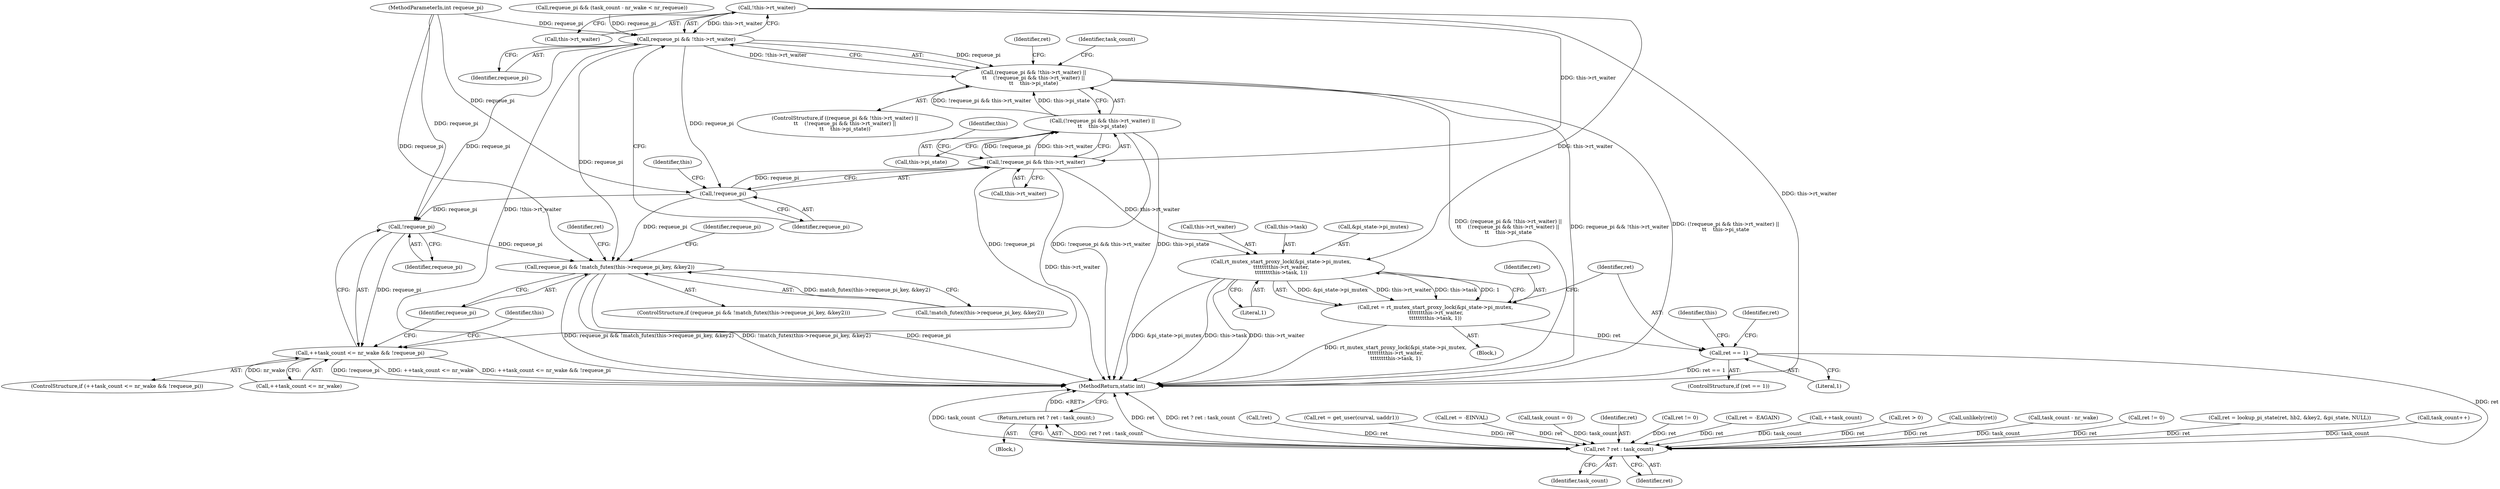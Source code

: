 digraph "0_linux_e9c243a5a6de0be8e584c604d353412584b592f8@pointer" {
"1000410" [label="(Call,!this->rt_waiter)"];
"1000408" [label="(Call,requeue_pi && !this->rt_waiter)"];
"1000407" [label="(Call,(requeue_pi && !this->rt_waiter) ||\n\t\t    (!requeue_pi && this->rt_waiter) ||\n\t\t    this->pi_state)"];
"1000416" [label="(Call,!requeue_pi)"];
"1000415" [label="(Call,!requeue_pi && this->rt_waiter)"];
"1000414" [label="(Call,(!requeue_pi && this->rt_waiter) ||\n\t\t    this->pi_state)"];
"1000431" [label="(Call,++task_count <= nr_wake && !requeue_pi)"];
"1000473" [label="(Call,rt_mutex_start_proxy_lock(&pi_state->pi_mutex,\n\t\t\t\t\t\t\tthis->rt_waiter,\n\t\t\t\t\t\t\tthis->task, 1))"];
"1000471" [label="(Call,ret = rt_mutex_start_proxy_lock(&pi_state->pi_mutex,\n\t\t\t\t\t\t\tthis->rt_waiter,\n\t\t\t\t\t\t\tthis->task, 1))"];
"1000486" [label="(Call,ret == 1)"];
"1000548" [label="(Call,ret ? ret : task_count)"];
"1000547" [label="(Return,return ret ? ret : task_count;)"];
"1000436" [label="(Call,!requeue_pi)"];
"1000443" [label="(Call,requeue_pi && !match_futex(this->requeue_pi_key, &key2))"];
"1000487" [label="(Identifier,ret)"];
"1000125" [label="(Block,)"];
"1000552" [label="(MethodReturn,static int)"];
"1000418" [label="(Call,this->rt_waiter)"];
"1000430" [label="(ControlStructure,if (++task_count <= nr_wake && !requeue_pi))"];
"1000432" [label="(Call,++task_count <= nr_wake)"];
"1000368" [label="(Call,!ret)"];
"1000459" [label="(Identifier,requeue_pi)"];
"1000484" [label="(Literal,1)"];
"1000271" [label="(Call,ret = get_user(curval, uaddr1))"];
"1000478" [label="(Call,this->rt_waiter)"];
"1000411" [label="(Call,this->rt_waiter)"];
"1000415" [label="(Call,!requeue_pi && this->rt_waiter)"];
"1000426" [label="(Identifier,ret)"];
"1000228" [label="(Call,ret = -EINVAL)"];
"1000473" [label="(Call,rt_mutex_start_proxy_lock(&pi_state->pi_mutex,\n\t\t\t\t\t\t\tthis->rt_waiter,\n\t\t\t\t\t\t\tthis->task, 1))"];
"1000472" [label="(Identifier,ret)"];
"1000139" [label="(Call,task_count = 0)"];
"1000442" [label="(ControlStructure,if (requeue_pi && !match_futex(this->requeue_pi_key, &key2)))"];
"1000549" [label="(Identifier,ret)"];
"1000408" [label="(Call,requeue_pi && !this->rt_waiter)"];
"1000491" [label="(Identifier,this)"];
"1000445" [label="(Call,!match_futex(this->requeue_pi_key, &key2))"];
"1000215" [label="(Call,ret != 0)"];
"1000298" [label="(Call,ret = -EAGAIN)"];
"1000437" [label="(Identifier,requeue_pi)"];
"1000547" [label="(Return,return ret ? ret : task_count;)"];
"1000481" [label="(Call,this->task)"];
"1000485" [label="(ControlStructure,if (ret == 1))"];
"1000444" [label="(Identifier,requeue_pi)"];
"1000551" [label="(Identifier,task_count)"];
"1000419" [label="(Identifier,this)"];
"1000433" [label="(Call,++task_count)"];
"1000474" [label="(Call,&pi_state->pi_mutex)"];
"1000326" [label="(Call,ret > 0)"];
"1000304" [label="(Call,requeue_pi && (task_count - nr_wake < nr_requeue))"];
"1000409" [label="(Identifier,requeue_pi)"];
"1000443" [label="(Call,requeue_pi && !match_futex(this->requeue_pi_key, &key2))"];
"1000434" [label="(Identifier,task_count)"];
"1000471" [label="(Call,ret = rt_mutex_start_proxy_lock(&pi_state->pi_mutex,\n\t\t\t\t\t\t\tthis->rt_waiter,\n\t\t\t\t\t\t\tthis->task, 1))"];
"1000431" [label="(Call,++task_count <= nr_wake && !requeue_pi)"];
"1000486" [label="(Call,ret == 1)"];
"1000550" [label="(Identifier,ret)"];
"1000124" [label="(MethodParameterIn,int requeue_pi)"];
"1000436" [label="(Call,!requeue_pi)"];
"1000406" [label="(ControlStructure,if ((requeue_pi && !this->rt_waiter) ||\n\t\t    (!requeue_pi && this->rt_waiter) ||\n\t\t    this->pi_state))"];
"1000422" [label="(Identifier,this)"];
"1000440" [label="(Identifier,this)"];
"1000460" [label="(Block,)"];
"1000263" [label="(Call,unlikely(ret))"];
"1000307" [label="(Call,task_count - nr_wake)"];
"1000414" [label="(Call,(!requeue_pi && this->rt_waiter) ||\n\t\t    this->pi_state)"];
"1000196" [label="(Call,ret != 0)"];
"1000421" [label="(Call,this->pi_state)"];
"1000407" [label="(Call,(requeue_pi && !this->rt_waiter) ||\n\t\t    (!requeue_pi && this->rt_waiter) ||\n\t\t    this->pi_state)"];
"1000417" [label="(Identifier,requeue_pi)"];
"1000500" [label="(Identifier,ret)"];
"1000336" [label="(Call,ret = lookup_pi_state(ret, hb2, &key2, &pi_state, NULL))"];
"1000454" [label="(Identifier,ret)"];
"1000488" [label="(Literal,1)"];
"1000410" [label="(Call,!this->rt_waiter)"];
"1000334" [label="(Call,task_count++)"];
"1000416" [label="(Call,!requeue_pi)"];
"1000548" [label="(Call,ret ? ret : task_count)"];
"1000410" -> "1000408"  [label="AST: "];
"1000410" -> "1000411"  [label="CFG: "];
"1000411" -> "1000410"  [label="AST: "];
"1000408" -> "1000410"  [label="CFG: "];
"1000410" -> "1000552"  [label="DDG: this->rt_waiter"];
"1000410" -> "1000408"  [label="DDG: this->rt_waiter"];
"1000410" -> "1000415"  [label="DDG: this->rt_waiter"];
"1000410" -> "1000473"  [label="DDG: this->rt_waiter"];
"1000408" -> "1000407"  [label="AST: "];
"1000408" -> "1000409"  [label="CFG: "];
"1000409" -> "1000408"  [label="AST: "];
"1000417" -> "1000408"  [label="CFG: "];
"1000407" -> "1000408"  [label="CFG: "];
"1000408" -> "1000552"  [label="DDG: !this->rt_waiter"];
"1000408" -> "1000407"  [label="DDG: requeue_pi"];
"1000408" -> "1000407"  [label="DDG: !this->rt_waiter"];
"1000304" -> "1000408"  [label="DDG: requeue_pi"];
"1000124" -> "1000408"  [label="DDG: requeue_pi"];
"1000408" -> "1000416"  [label="DDG: requeue_pi"];
"1000408" -> "1000436"  [label="DDG: requeue_pi"];
"1000408" -> "1000443"  [label="DDG: requeue_pi"];
"1000407" -> "1000406"  [label="AST: "];
"1000407" -> "1000414"  [label="CFG: "];
"1000414" -> "1000407"  [label="AST: "];
"1000426" -> "1000407"  [label="CFG: "];
"1000434" -> "1000407"  [label="CFG: "];
"1000407" -> "1000552"  [label="DDG: (requeue_pi && !this->rt_waiter) ||\n\t\t    (!requeue_pi && this->rt_waiter) ||\n\t\t    this->pi_state"];
"1000407" -> "1000552"  [label="DDG: requeue_pi && !this->rt_waiter"];
"1000407" -> "1000552"  [label="DDG: (!requeue_pi && this->rt_waiter) ||\n\t\t    this->pi_state"];
"1000414" -> "1000407"  [label="DDG: !requeue_pi && this->rt_waiter"];
"1000414" -> "1000407"  [label="DDG: this->pi_state"];
"1000416" -> "1000415"  [label="AST: "];
"1000416" -> "1000417"  [label="CFG: "];
"1000417" -> "1000416"  [label="AST: "];
"1000419" -> "1000416"  [label="CFG: "];
"1000415" -> "1000416"  [label="CFG: "];
"1000416" -> "1000415"  [label="DDG: requeue_pi"];
"1000124" -> "1000416"  [label="DDG: requeue_pi"];
"1000416" -> "1000436"  [label="DDG: requeue_pi"];
"1000416" -> "1000443"  [label="DDG: requeue_pi"];
"1000415" -> "1000414"  [label="AST: "];
"1000415" -> "1000418"  [label="CFG: "];
"1000418" -> "1000415"  [label="AST: "];
"1000422" -> "1000415"  [label="CFG: "];
"1000414" -> "1000415"  [label="CFG: "];
"1000415" -> "1000552"  [label="DDG: this->rt_waiter"];
"1000415" -> "1000414"  [label="DDG: !requeue_pi"];
"1000415" -> "1000414"  [label="DDG: this->rt_waiter"];
"1000415" -> "1000431"  [label="DDG: !requeue_pi"];
"1000415" -> "1000473"  [label="DDG: this->rt_waiter"];
"1000414" -> "1000421"  [label="CFG: "];
"1000421" -> "1000414"  [label="AST: "];
"1000414" -> "1000552"  [label="DDG: !requeue_pi && this->rt_waiter"];
"1000414" -> "1000552"  [label="DDG: this->pi_state"];
"1000431" -> "1000430"  [label="AST: "];
"1000431" -> "1000432"  [label="CFG: "];
"1000431" -> "1000436"  [label="CFG: "];
"1000432" -> "1000431"  [label="AST: "];
"1000436" -> "1000431"  [label="AST: "];
"1000440" -> "1000431"  [label="CFG: "];
"1000444" -> "1000431"  [label="CFG: "];
"1000431" -> "1000552"  [label="DDG: !requeue_pi"];
"1000431" -> "1000552"  [label="DDG: ++task_count <= nr_wake"];
"1000431" -> "1000552"  [label="DDG: ++task_count <= nr_wake && !requeue_pi"];
"1000432" -> "1000431"  [label="DDG: nr_wake"];
"1000436" -> "1000431"  [label="DDG: requeue_pi"];
"1000473" -> "1000471"  [label="AST: "];
"1000473" -> "1000484"  [label="CFG: "];
"1000474" -> "1000473"  [label="AST: "];
"1000478" -> "1000473"  [label="AST: "];
"1000481" -> "1000473"  [label="AST: "];
"1000484" -> "1000473"  [label="AST: "];
"1000471" -> "1000473"  [label="CFG: "];
"1000473" -> "1000552"  [label="DDG: &pi_state->pi_mutex"];
"1000473" -> "1000552"  [label="DDG: this->task"];
"1000473" -> "1000552"  [label="DDG: this->rt_waiter"];
"1000473" -> "1000471"  [label="DDG: &pi_state->pi_mutex"];
"1000473" -> "1000471"  [label="DDG: this->rt_waiter"];
"1000473" -> "1000471"  [label="DDG: this->task"];
"1000473" -> "1000471"  [label="DDG: 1"];
"1000471" -> "1000460"  [label="AST: "];
"1000472" -> "1000471"  [label="AST: "];
"1000487" -> "1000471"  [label="CFG: "];
"1000471" -> "1000552"  [label="DDG: rt_mutex_start_proxy_lock(&pi_state->pi_mutex,\n\t\t\t\t\t\t\tthis->rt_waiter,\n\t\t\t\t\t\t\tthis->task, 1)"];
"1000471" -> "1000486"  [label="DDG: ret"];
"1000486" -> "1000485"  [label="AST: "];
"1000486" -> "1000488"  [label="CFG: "];
"1000487" -> "1000486"  [label="AST: "];
"1000488" -> "1000486"  [label="AST: "];
"1000491" -> "1000486"  [label="CFG: "];
"1000500" -> "1000486"  [label="CFG: "];
"1000486" -> "1000552"  [label="DDG: ret == 1"];
"1000486" -> "1000548"  [label="DDG: ret"];
"1000548" -> "1000547"  [label="AST: "];
"1000548" -> "1000550"  [label="CFG: "];
"1000548" -> "1000551"  [label="CFG: "];
"1000549" -> "1000548"  [label="AST: "];
"1000550" -> "1000548"  [label="AST: "];
"1000551" -> "1000548"  [label="AST: "];
"1000547" -> "1000548"  [label="CFG: "];
"1000548" -> "1000552"  [label="DDG: ret"];
"1000548" -> "1000552"  [label="DDG: ret ? ret : task_count"];
"1000548" -> "1000552"  [label="DDG: task_count"];
"1000548" -> "1000547"  [label="DDG: ret ? ret : task_count"];
"1000368" -> "1000548"  [label="DDG: ret"];
"1000215" -> "1000548"  [label="DDG: ret"];
"1000298" -> "1000548"  [label="DDG: ret"];
"1000228" -> "1000548"  [label="DDG: ret"];
"1000263" -> "1000548"  [label="DDG: ret"];
"1000196" -> "1000548"  [label="DDG: ret"];
"1000271" -> "1000548"  [label="DDG: ret"];
"1000326" -> "1000548"  [label="DDG: ret"];
"1000336" -> "1000548"  [label="DDG: ret"];
"1000307" -> "1000548"  [label="DDG: task_count"];
"1000334" -> "1000548"  [label="DDG: task_count"];
"1000139" -> "1000548"  [label="DDG: task_count"];
"1000433" -> "1000548"  [label="DDG: task_count"];
"1000547" -> "1000125"  [label="AST: "];
"1000552" -> "1000547"  [label="CFG: "];
"1000547" -> "1000552"  [label="DDG: <RET>"];
"1000436" -> "1000437"  [label="CFG: "];
"1000437" -> "1000436"  [label="AST: "];
"1000124" -> "1000436"  [label="DDG: requeue_pi"];
"1000436" -> "1000443"  [label="DDG: requeue_pi"];
"1000443" -> "1000442"  [label="AST: "];
"1000443" -> "1000444"  [label="CFG: "];
"1000443" -> "1000445"  [label="CFG: "];
"1000444" -> "1000443"  [label="AST: "];
"1000445" -> "1000443"  [label="AST: "];
"1000454" -> "1000443"  [label="CFG: "];
"1000459" -> "1000443"  [label="CFG: "];
"1000443" -> "1000552"  [label="DDG: requeue_pi && !match_futex(this->requeue_pi_key, &key2)"];
"1000443" -> "1000552"  [label="DDG: !match_futex(this->requeue_pi_key, &key2)"];
"1000443" -> "1000552"  [label="DDG: requeue_pi"];
"1000124" -> "1000443"  [label="DDG: requeue_pi"];
"1000445" -> "1000443"  [label="DDG: match_futex(this->requeue_pi_key, &key2)"];
}
